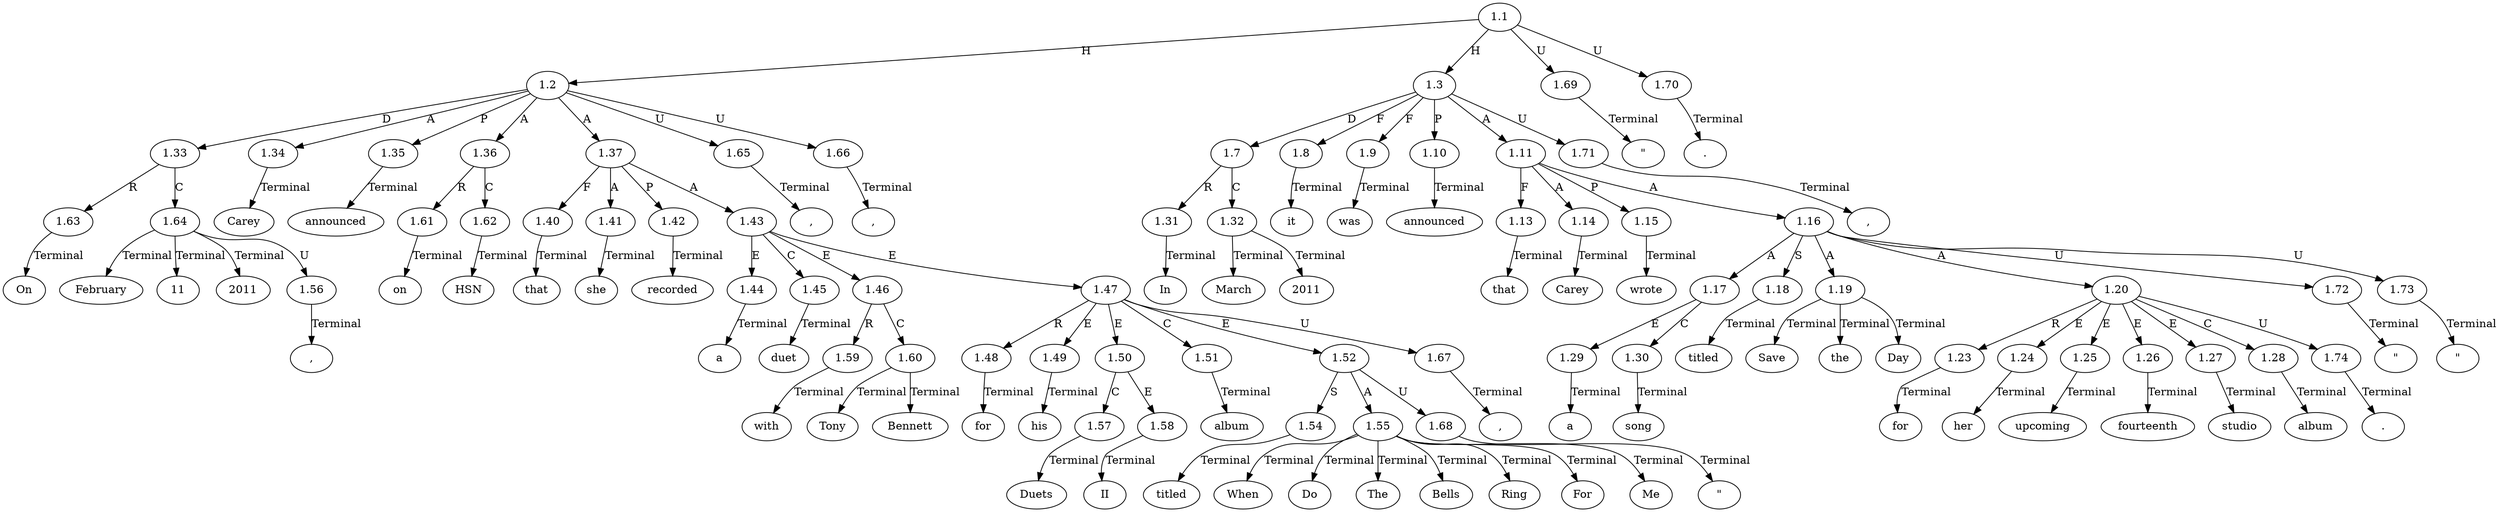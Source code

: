 // Graph
digraph {
	0.1 [label=On ordering=out]
	0.10 [label=HSN ordering=out]
	0.11 [label="," ordering=out]
	0.12 [label=that ordering=out]
	0.13 [label=she ordering=out]
	0.14 [label=recorded ordering=out]
	0.15 [label=a ordering=out]
	0.16 [label=duet ordering=out]
	0.17 [label=with ordering=out]
	0.18 [label=Tony ordering=out]
	0.19 [label=Bennett ordering=out]
	0.2 [label=February ordering=out]
	0.20 [label=for ordering=out]
	0.21 [label=his ordering=out]
	0.22 [label=Duets ordering=out]
	0.23 [label=II ordering=out]
	0.24 [label=album ordering=out]
	0.25 [label="," ordering=out]
	0.26 [label=titled ordering=out]
	0.27 [label="\"" ordering=out]
	0.28 [label=When ordering=out]
	0.29 [label=Do ordering=out]
	0.3 [label=11 ordering=out]
	0.30 [label=The ordering=out]
	0.31 [label=Bells ordering=out]
	0.32 [label=Ring ordering=out]
	0.33 [label=For ordering=out]
	0.34 [label=Me ordering=out]
	0.35 [label="\"" ordering=out]
	0.36 [label="." ordering=out]
	0.37 [label=In ordering=out]
	0.38 [label=March ordering=out]
	0.39 [label=2011 ordering=out]
	0.4 [label="," ordering=out]
	0.40 [label="," ordering=out]
	0.41 [label=it ordering=out]
	0.42 [label=was ordering=out]
	0.43 [label=announced ordering=out]
	0.44 [label=that ordering=out]
	0.45 [label=Carey ordering=out]
	0.46 [label=wrote ordering=out]
	0.47 [label=a ordering=out]
	0.48 [label=song ordering=out]
	0.49 [label=titled ordering=out]
	0.5 [label=2011 ordering=out]
	0.50 [label="\"" ordering=out]
	0.51 [label=Save ordering=out]
	0.52 [label=the ordering=out]
	0.53 [label=Day ordering=out]
	0.54 [label="\"" ordering=out]
	0.55 [label=for ordering=out]
	0.56 [label=her ordering=out]
	0.57 [label=upcoming ordering=out]
	0.58 [label=fourteenth ordering=out]
	0.59 [label=studio ordering=out]
	0.6 [label="," ordering=out]
	0.60 [label=album ordering=out]
	0.61 [label="." ordering=out]
	0.7 [label=Carey ordering=out]
	0.8 [label=announced ordering=out]
	0.9 [label=on ordering=out]
	1.1 [label=1.1 ordering=out]
	1.2 [label=1.2 ordering=out]
	1.3 [label=1.3 ordering=out]
	1.7 [label=1.7 ordering=out]
	1.8 [label=1.8 ordering=out]
	1.9 [label=1.9 ordering=out]
	1.10 [label=1.10 ordering=out]
	1.11 [label=1.11 ordering=out]
	1.13 [label=1.13 ordering=out]
	1.14 [label=1.14 ordering=out]
	1.15 [label=1.15 ordering=out]
	1.16 [label=1.16 ordering=out]
	1.17 [label=1.17 ordering=out]
	1.18 [label=1.18 ordering=out]
	1.19 [label=1.19 ordering=out]
	1.20 [label=1.20 ordering=out]
	1.23 [label=1.23 ordering=out]
	1.24 [label=1.24 ordering=out]
	1.25 [label=1.25 ordering=out]
	1.26 [label=1.26 ordering=out]
	1.27 [label=1.27 ordering=out]
	1.28 [label=1.28 ordering=out]
	1.29 [label=1.29 ordering=out]
	1.30 [label=1.30 ordering=out]
	1.31 [label=1.31 ordering=out]
	1.32 [label=1.32 ordering=out]
	1.33 [label=1.33 ordering=out]
	1.34 [label=1.34 ordering=out]
	1.35 [label=1.35 ordering=out]
	1.36 [label=1.36 ordering=out]
	1.37 [label=1.37 ordering=out]
	1.40 [label=1.40 ordering=out]
	1.41 [label=1.41 ordering=out]
	1.42 [label=1.42 ordering=out]
	1.43 [label=1.43 ordering=out]
	1.44 [label=1.44 ordering=out]
	1.45 [label=1.45 ordering=out]
	1.46 [label=1.46 ordering=out]
	1.47 [label=1.47 ordering=out]
	1.48 [label=1.48 ordering=out]
	1.49 [label=1.49 ordering=out]
	1.50 [label=1.50 ordering=out]
	1.51 [label=1.51 ordering=out]
	1.52 [label=1.52 ordering=out]
	1.54 [label=1.54 ordering=out]
	1.55 [label=1.55 ordering=out]
	1.56 [label=1.56 ordering=out]
	1.57 [label=1.57 ordering=out]
	1.58 [label=1.58 ordering=out]
	1.59 [label=1.59 ordering=out]
	1.60 [label=1.60 ordering=out]
	1.61 [label=1.61 ordering=out]
	1.62 [label=1.62 ordering=out]
	1.63 [label=1.63 ordering=out]
	1.64 [label=1.64 ordering=out]
	1.65 [label=1.65 ordering=out]
	1.66 [label=1.66 ordering=out]
	1.67 [label=1.67 ordering=out]
	1.68 [label=1.68 ordering=out]
	1.69 [label=1.69 ordering=out]
	1.70 [label=1.70 ordering=out]
	1.71 [label=1.71 ordering=out]
	1.72 [label=1.72 ordering=out]
	1.73 [label=1.73 ordering=out]
	1.74 [label=1.74 ordering=out]
	1.1 -> 1.2 [label=H ordering=out]
	1.1 -> 1.3 [label=H ordering=out]
	1.1 -> 1.69 [label=U ordering=out]
	1.1 -> 1.70 [label=U ordering=out]
	1.2 -> 1.33 [label=D ordering=out]
	1.2 -> 1.34 [label=A ordering=out]
	1.2 -> 1.35 [label=P ordering=out]
	1.2 -> 1.36 [label=A ordering=out]
	1.2 -> 1.37 [label=A ordering=out]
	1.2 -> 1.65 [label=U ordering=out]
	1.2 -> 1.66 [label=U ordering=out]
	1.3 -> 1.7 [label=D ordering=out]
	1.3 -> 1.8 [label=F ordering=out]
	1.3 -> 1.9 [label=F ordering=out]
	1.3 -> 1.10 [label=P ordering=out]
	1.3 -> 1.11 [label=A ordering=out]
	1.3 -> 1.71 [label=U ordering=out]
	1.7 -> 1.31 [label=R ordering=out]
	1.7 -> 1.32 [label=C ordering=out]
	1.8 -> 0.41 [label=Terminal ordering=out]
	1.9 -> 0.42 [label=Terminal ordering=out]
	1.10 -> 0.43 [label=Terminal ordering=out]
	1.11 -> 1.13 [label=F ordering=out]
	1.11 -> 1.14 [label=A ordering=out]
	1.11 -> 1.15 [label=P ordering=out]
	1.11 -> 1.16 [label=A ordering=out]
	1.13 -> 0.44 [label=Terminal ordering=out]
	1.14 -> 0.45 [label=Terminal ordering=out]
	1.15 -> 0.46 [label=Terminal ordering=out]
	1.16 -> 1.17 [label=A ordering=out]
	1.16 -> 1.18 [label=S ordering=out]
	1.16 -> 1.19 [label=A ordering=out]
	1.16 -> 1.20 [label=A ordering=out]
	1.16 -> 1.72 [label=U ordering=out]
	1.16 -> 1.73 [label=U ordering=out]
	1.17 -> 1.29 [label=E ordering=out]
	1.17 -> 1.30 [label=C ordering=out]
	1.18 -> 0.49 [label=Terminal ordering=out]
	1.19 -> 0.51 [label=Terminal ordering=out]
	1.19 -> 0.52 [label=Terminal ordering=out]
	1.19 -> 0.53 [label=Terminal ordering=out]
	1.20 -> 1.23 [label=R ordering=out]
	1.20 -> 1.24 [label=E ordering=out]
	1.20 -> 1.25 [label=E ordering=out]
	1.20 -> 1.26 [label=E ordering=out]
	1.20 -> 1.27 [label=E ordering=out]
	1.20 -> 1.28 [label=C ordering=out]
	1.20 -> 1.74 [label=U ordering=out]
	1.23 -> 0.55 [label=Terminal ordering=out]
	1.24 -> 0.56 [label=Terminal ordering=out]
	1.25 -> 0.57 [label=Terminal ordering=out]
	1.26 -> 0.58 [label=Terminal ordering=out]
	1.27 -> 0.59 [label=Terminal ordering=out]
	1.28 -> 0.60 [label=Terminal ordering=out]
	1.29 -> 0.47 [label=Terminal ordering=out]
	1.30 -> 0.48 [label=Terminal ordering=out]
	1.31 -> 0.37 [label=Terminal ordering=out]
	1.32 -> 0.38 [label=Terminal ordering=out]
	1.32 -> 0.39 [label=Terminal ordering=out]
	1.33 -> 1.63 [label=R ordering=out]
	1.33 -> 1.64 [label=C ordering=out]
	1.34 -> 0.7 [label=Terminal ordering=out]
	1.35 -> 0.8 [label=Terminal ordering=out]
	1.36 -> 1.61 [label=R ordering=out]
	1.36 -> 1.62 [label=C ordering=out]
	1.37 -> 1.40 [label=F ordering=out]
	1.37 -> 1.41 [label=A ordering=out]
	1.37 -> 1.42 [label=P ordering=out]
	1.37 -> 1.43 [label=A ordering=out]
	1.40 -> 0.12 [label=Terminal ordering=out]
	1.41 -> 0.13 [label=Terminal ordering=out]
	1.42 -> 0.14 [label=Terminal ordering=out]
	1.43 -> 1.44 [label=E ordering=out]
	1.43 -> 1.45 [label=C ordering=out]
	1.43 -> 1.46 [label=E ordering=out]
	1.43 -> 1.47 [label=E ordering=out]
	1.44 -> 0.15 [label=Terminal ordering=out]
	1.45 -> 0.16 [label=Terminal ordering=out]
	1.46 -> 1.59 [label=R ordering=out]
	1.46 -> 1.60 [label=C ordering=out]
	1.47 -> 1.48 [label=R ordering=out]
	1.47 -> 1.49 [label=E ordering=out]
	1.47 -> 1.50 [label=E ordering=out]
	1.47 -> 1.51 [label=C ordering=out]
	1.47 -> 1.52 [label=E ordering=out]
	1.47 -> 1.67 [label=U ordering=out]
	1.48 -> 0.20 [label=Terminal ordering=out]
	1.49 -> 0.21 [label=Terminal ordering=out]
	1.50 -> 1.57 [label=C ordering=out]
	1.50 -> 1.58 [label=E ordering=out]
	1.51 -> 0.24 [label=Terminal ordering=out]
	1.52 -> 1.54 [label=S ordering=out]
	1.52 -> 1.55 [label=A ordering=out]
	1.52 -> 1.68 [label=U ordering=out]
	1.54 -> 0.26 [label=Terminal ordering=out]
	1.55 -> 0.28 [label=Terminal ordering=out]
	1.55 -> 0.29 [label=Terminal ordering=out]
	1.55 -> 0.30 [label=Terminal ordering=out]
	1.55 -> 0.31 [label=Terminal ordering=out]
	1.55 -> 0.32 [label=Terminal ordering=out]
	1.55 -> 0.33 [label=Terminal ordering=out]
	1.55 -> 0.34 [label=Terminal ordering=out]
	1.56 -> 0.4 [label=Terminal ordering=out]
	1.57 -> 0.22 [label=Terminal ordering=out]
	1.58 -> 0.23 [label=Terminal ordering=out]
	1.59 -> 0.17 [label=Terminal ordering=out]
	1.60 -> 0.18 [label=Terminal ordering=out]
	1.60 -> 0.19 [label=Terminal ordering=out]
	1.61 -> 0.9 [label=Terminal ordering=out]
	1.62 -> 0.10 [label=Terminal ordering=out]
	1.63 -> 0.1 [label=Terminal ordering=out]
	1.64 -> 0.2 [label=Terminal ordering=out]
	1.64 -> 0.3 [label=Terminal ordering=out]
	1.64 -> 0.5 [label=Terminal ordering=out]
	1.64 -> 1.56 [label=U ordering=out]
	1.65 -> 0.6 [label=Terminal ordering=out]
	1.66 -> 0.11 [label=Terminal ordering=out]
	1.67 -> 0.25 [label=Terminal ordering=out]
	1.68 -> 0.27 [label=Terminal ordering=out]
	1.69 -> 0.35 [label=Terminal ordering=out]
	1.70 -> 0.36 [label=Terminal ordering=out]
	1.71 -> 0.40 [label=Terminal ordering=out]
	1.72 -> 0.50 [label=Terminal ordering=out]
	1.73 -> 0.54 [label=Terminal ordering=out]
	1.74 -> 0.61 [label=Terminal ordering=out]
}
